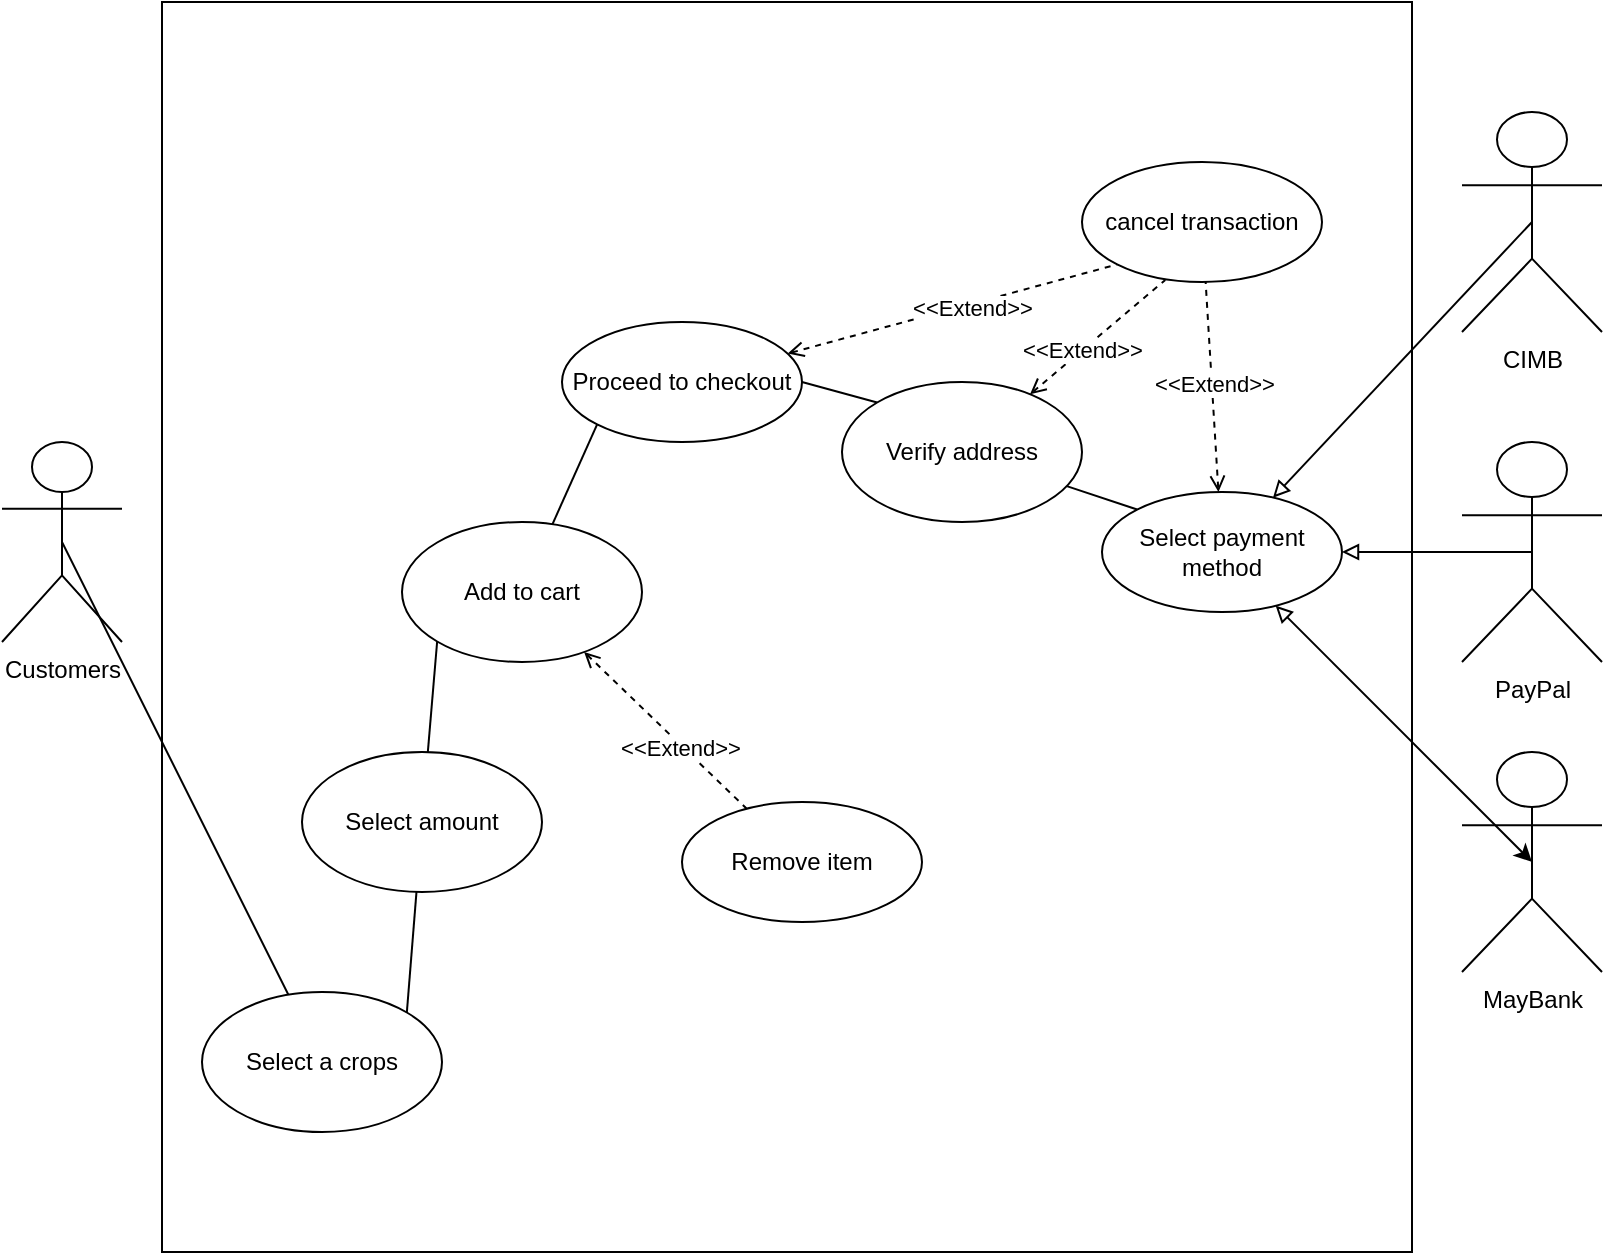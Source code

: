 <mxfile version="22.0.4" type="github" pages="2">
  <diagram name="Page-1" id="jFVgY4yOYou9wMq_OtnQ">
    <mxGraphModel dx="1050" dy="534" grid="1" gridSize="10" guides="1" tooltips="1" connect="1" arrows="1" fold="1" page="1" pageScale="1" pageWidth="850" pageHeight="1100" math="0" shadow="0">
      <root>
        <mxCell id="0" />
        <mxCell id="1" parent="0" />
        <mxCell id="rrGGKNv6e80Rq0QdDcq7-5" style="rounded=0;orthogonalLoop=1;jettySize=auto;html=1;exitX=0.5;exitY=0.5;exitDx=0;exitDy=0;exitPerimeter=0;endArrow=none;endFill=0;" edge="1" parent="1" source="rrGGKNv6e80Rq0QdDcq7-1" target="rrGGKNv6e80Rq0QdDcq7-4">
          <mxGeometry relative="1" as="geometry" />
        </mxCell>
        <mxCell id="rrGGKNv6e80Rq0QdDcq7-1" value="Customers" style="shape=umlActor;verticalLabelPosition=bottom;verticalAlign=top;html=1;outlineConnect=0;" vertex="1" parent="1">
          <mxGeometry x="10" y="395" width="60" height="100" as="geometry" />
        </mxCell>
        <mxCell id="rrGGKNv6e80Rq0QdDcq7-3" value="" style="whiteSpace=wrap;html=1;aspect=fixed;fillColor=none;" vertex="1" parent="1">
          <mxGeometry x="90" y="175" width="625" height="625" as="geometry" />
        </mxCell>
        <mxCell id="rrGGKNv6e80Rq0QdDcq7-4" value="Select a crops" style="ellipse;whiteSpace=wrap;html=1;" vertex="1" parent="1">
          <mxGeometry x="110" y="670" width="120" height="70" as="geometry" />
        </mxCell>
        <mxCell id="rrGGKNv6e80Rq0QdDcq7-9" style="rounded=0;orthogonalLoop=1;jettySize=auto;html=1;dashed=1;endArrow=none;endFill=0;startArrow=open;startFill=0;" edge="1" parent="1" source="rrGGKNv6e80Rq0QdDcq7-6" target="rrGGKNv6e80Rq0QdDcq7-8">
          <mxGeometry relative="1" as="geometry" />
        </mxCell>
        <mxCell id="23tt6sN3tSa6Yju3RPYi-6" value="&amp;lt;&amp;lt;Extend&amp;gt;&amp;gt;" style="edgeLabel;html=1;align=center;verticalAlign=middle;resizable=0;points=[];" vertex="1" connectable="0" parent="rrGGKNv6e80Rq0QdDcq7-9">
          <mxGeometry x="0.192" y="-1" relative="1" as="geometry">
            <mxPoint as="offset" />
          </mxGeometry>
        </mxCell>
        <mxCell id="rrGGKNv6e80Rq0QdDcq7-11" style="rounded=0;orthogonalLoop=1;jettySize=auto;html=1;entryX=0;entryY=1;entryDx=0;entryDy=0;endArrow=none;endFill=0;" edge="1" parent="1" source="rrGGKNv6e80Rq0QdDcq7-6" target="rrGGKNv6e80Rq0QdDcq7-10">
          <mxGeometry relative="1" as="geometry" />
        </mxCell>
        <mxCell id="rrGGKNv6e80Rq0QdDcq7-6" value="Add to cart" style="ellipse;whiteSpace=wrap;html=1;" vertex="1" parent="1">
          <mxGeometry x="210" y="435" width="120" height="70" as="geometry" />
        </mxCell>
        <mxCell id="rrGGKNv6e80Rq0QdDcq7-7" style="rounded=0;orthogonalLoop=1;jettySize=auto;html=1;exitX=1;exitY=0;exitDx=0;exitDy=0;endArrow=none;endFill=0;" edge="1" parent="1" source="rrGGKNv6e80Rq0QdDcq7-4" target="rrGGKNv6e80Rq0QdDcq7-29">
          <mxGeometry relative="1" as="geometry" />
        </mxCell>
        <mxCell id="rrGGKNv6e80Rq0QdDcq7-8" value="Remove item" style="ellipse;whiteSpace=wrap;html=1;" vertex="1" parent="1">
          <mxGeometry x="350" y="575" width="120" height="60" as="geometry" />
        </mxCell>
        <mxCell id="rrGGKNv6e80Rq0QdDcq7-13" style="rounded=0;orthogonalLoop=1;jettySize=auto;html=1;exitX=1;exitY=0.5;exitDx=0;exitDy=0;entryX=0;entryY=0;entryDx=0;entryDy=0;endArrow=none;endFill=0;" edge="1" parent="1" source="rrGGKNv6e80Rq0QdDcq7-10" target="rrGGKNv6e80Rq0QdDcq7-32">
          <mxGeometry relative="1" as="geometry" />
        </mxCell>
        <mxCell id="rrGGKNv6e80Rq0QdDcq7-27" style="rounded=0;orthogonalLoop=1;jettySize=auto;html=1;entryX=0;entryY=1;entryDx=0;entryDy=0;dashed=1;startArrow=open;startFill=0;endArrow=none;endFill=0;" edge="1" parent="1" source="rrGGKNv6e80Rq0QdDcq7-10" target="rrGGKNv6e80Rq0QdDcq7-26">
          <mxGeometry relative="1" as="geometry" />
        </mxCell>
        <mxCell id="23tt6sN3tSa6Yju3RPYi-3" value="&amp;lt;&amp;lt;Extend&amp;gt;&amp;gt;" style="edgeLabel;html=1;align=center;verticalAlign=middle;resizable=0;points=[];" vertex="1" connectable="0" parent="rrGGKNv6e80Rq0QdDcq7-27">
          <mxGeometry x="0.108" y="-2" relative="1" as="geometry">
            <mxPoint as="offset" />
          </mxGeometry>
        </mxCell>
        <mxCell id="rrGGKNv6e80Rq0QdDcq7-10" value="Proceed to checkout" style="ellipse;whiteSpace=wrap;html=1;" vertex="1" parent="1">
          <mxGeometry x="290" y="335" width="120" height="60" as="geometry" />
        </mxCell>
        <mxCell id="rrGGKNv6e80Rq0QdDcq7-23" style="rounded=0;orthogonalLoop=1;jettySize=auto;html=1;entryX=0.5;entryY=0.5;entryDx=0;entryDy=0;entryPerimeter=0;startArrow=block;startFill=0;endArrow=none;endFill=0;" edge="1" parent="1" source="rrGGKNv6e80Rq0QdDcq7-12" target="rrGGKNv6e80Rq0QdDcq7-14">
          <mxGeometry relative="1" as="geometry" />
        </mxCell>
        <mxCell id="rrGGKNv6e80Rq0QdDcq7-28" style="rounded=0;orthogonalLoop=1;jettySize=auto;html=1;dashed=1;endArrow=none;endFill=0;startArrow=open;startFill=0;" edge="1" parent="1" source="rrGGKNv6e80Rq0QdDcq7-12" target="rrGGKNv6e80Rq0QdDcq7-26">
          <mxGeometry relative="1" as="geometry" />
        </mxCell>
        <mxCell id="23tt6sN3tSa6Yju3RPYi-5" value="&amp;lt;&amp;lt;Extend&amp;gt;&amp;gt;" style="edgeLabel;html=1;align=center;verticalAlign=middle;resizable=0;points=[];" vertex="1" connectable="0" parent="rrGGKNv6e80Rq0QdDcq7-28">
          <mxGeometry x="0.039" y="-1" relative="1" as="geometry">
            <mxPoint as="offset" />
          </mxGeometry>
        </mxCell>
        <mxCell id="rrGGKNv6e80Rq0QdDcq7-12" value="Select payment method" style="ellipse;whiteSpace=wrap;html=1;" vertex="1" parent="1">
          <mxGeometry x="560" y="420" width="120" height="60" as="geometry" />
        </mxCell>
        <mxCell id="rrGGKNv6e80Rq0QdDcq7-14" value="CIMB" style="shape=umlActor;verticalLabelPosition=bottom;verticalAlign=top;html=1;outlineConnect=0;" vertex="1" parent="1">
          <mxGeometry x="740" y="230" width="70" height="110" as="geometry" />
        </mxCell>
        <mxCell id="rrGGKNv6e80Rq0QdDcq7-15" value="PayPal" style="shape=umlActor;verticalLabelPosition=bottom;verticalAlign=top;html=1;outlineConnect=0;" vertex="1" parent="1">
          <mxGeometry x="740" y="395" width="70" height="110" as="geometry" />
        </mxCell>
        <mxCell id="rrGGKNv6e80Rq0QdDcq7-16" value="MayBank" style="shape=umlActor;verticalLabelPosition=bottom;verticalAlign=top;html=1;outlineConnect=0;" vertex="1" parent="1">
          <mxGeometry x="740" y="550" width="70" height="110" as="geometry" />
        </mxCell>
        <mxCell id="rrGGKNv6e80Rq0QdDcq7-24" style="rounded=0;orthogonalLoop=1;jettySize=auto;html=1;entryX=0.5;entryY=0.5;entryDx=0;entryDy=0;entryPerimeter=0;startArrow=block;startFill=0;endArrow=none;endFill=0;" edge="1" parent="1" source="rrGGKNv6e80Rq0QdDcq7-12" target="rrGGKNv6e80Rq0QdDcq7-15">
          <mxGeometry relative="1" as="geometry" />
        </mxCell>
        <mxCell id="rrGGKNv6e80Rq0QdDcq7-25" style="rounded=0;orthogonalLoop=1;jettySize=auto;html=1;entryX=0.5;entryY=0.5;entryDx=0;entryDy=0;entryPerimeter=0;startArrow=block;startFill=0;" edge="1" parent="1" source="rrGGKNv6e80Rq0QdDcq7-12" target="rrGGKNv6e80Rq0QdDcq7-16">
          <mxGeometry relative="1" as="geometry" />
        </mxCell>
        <mxCell id="rrGGKNv6e80Rq0QdDcq7-26" value="cancel transaction" style="ellipse;whiteSpace=wrap;html=1;" vertex="1" parent="1">
          <mxGeometry x="550" y="255" width="120" height="60" as="geometry" />
        </mxCell>
        <mxCell id="rrGGKNv6e80Rq0QdDcq7-31" style="rounded=0;orthogonalLoop=1;jettySize=auto;html=1;entryX=0;entryY=1;entryDx=0;entryDy=0;endArrow=none;endFill=0;" edge="1" parent="1" source="rrGGKNv6e80Rq0QdDcq7-29" target="rrGGKNv6e80Rq0QdDcq7-6">
          <mxGeometry relative="1" as="geometry" />
        </mxCell>
        <mxCell id="rrGGKNv6e80Rq0QdDcq7-29" value="Select amount" style="ellipse;whiteSpace=wrap;html=1;" vertex="1" parent="1">
          <mxGeometry x="160" y="550" width="120" height="70" as="geometry" />
        </mxCell>
        <mxCell id="rrGGKNv6e80Rq0QdDcq7-33" style="rounded=0;orthogonalLoop=1;jettySize=auto;html=1;entryX=0;entryY=0;entryDx=0;entryDy=0;endArrow=none;endFill=0;" edge="1" parent="1" source="rrGGKNv6e80Rq0QdDcq7-32" target="rrGGKNv6e80Rq0QdDcq7-12">
          <mxGeometry relative="1" as="geometry" />
        </mxCell>
        <mxCell id="rrGGKNv6e80Rq0QdDcq7-32" value="Verify address" style="ellipse;whiteSpace=wrap;html=1;" vertex="1" parent="1">
          <mxGeometry x="430" y="365" width="120" height="70" as="geometry" />
        </mxCell>
        <mxCell id="rrGGKNv6e80Rq0QdDcq7-34" style="rounded=0;orthogonalLoop=1;jettySize=auto;html=1;entryX=0.347;entryY=0.983;entryDx=0;entryDy=0;entryPerimeter=0;dashed=1;endArrow=none;endFill=0;startArrow=open;startFill=0;" edge="1" parent="1" source="rrGGKNv6e80Rq0QdDcq7-32" target="rrGGKNv6e80Rq0QdDcq7-26">
          <mxGeometry relative="1" as="geometry" />
        </mxCell>
        <mxCell id="23tt6sN3tSa6Yju3RPYi-4" value="&amp;lt;&amp;lt;Extend&amp;gt;&amp;gt;" style="edgeLabel;html=1;align=center;verticalAlign=middle;resizable=0;points=[];" vertex="1" connectable="0" parent="rrGGKNv6e80Rq0QdDcq7-34">
          <mxGeometry x="-0.237" relative="1" as="geometry">
            <mxPoint as="offset" />
          </mxGeometry>
        </mxCell>
      </root>
    </mxGraphModel>
  </diagram>
  <diagram id="Y1OVrd5-b86H1XQFO_Gn" name="Page-2">
    <mxGraphModel dx="1050" dy="534" grid="1" gridSize="10" guides="1" tooltips="1" connect="1" arrows="1" fold="1" page="1" pageScale="1" pageWidth="850" pageHeight="1100" math="0" shadow="0">
      <root>
        <mxCell id="0" />
        <mxCell id="1" parent="0" />
        <mxCell id="ME70r_J-RD8tfL49YNoI-9" style="rounded=0;orthogonalLoop=1;jettySize=auto;html=1;entryX=0;entryY=0;entryDx=0;entryDy=0;exitX=0.5;exitY=0.5;exitDx=0;exitDy=0;exitPerimeter=0;endArrow=none;endFill=0;" edge="1" parent="1" source="ME70r_J-RD8tfL49YNoI-1" target="ME70r_J-RD8tfL49YNoI-8">
          <mxGeometry relative="1" as="geometry" />
        </mxCell>
        <mxCell id="ME70r_J-RD8tfL49YNoI-14" style="rounded=0;orthogonalLoop=1;jettySize=auto;html=1;exitX=0.5;exitY=0.5;exitDx=0;exitDy=0;exitPerimeter=0;endArrow=none;endFill=0;" edge="1" parent="1" source="ME70r_J-RD8tfL49YNoI-1" target="ME70r_J-RD8tfL49YNoI-5">
          <mxGeometry relative="1" as="geometry" />
        </mxCell>
        <mxCell id="ME70r_J-RD8tfL49YNoI-1" value="Farmer" style="shape=umlActor;verticalLabelPosition=bottom;verticalAlign=top;html=1;outlineConnect=0;" vertex="1" parent="1">
          <mxGeometry x="10" y="540" width="60" height="100" as="geometry" />
        </mxCell>
        <mxCell id="ME70r_J-RD8tfL49YNoI-4" value="" style="whiteSpace=wrap;html=1;aspect=fixed;fillColor=none;" vertex="1" parent="1">
          <mxGeometry x="70" y="310" width="650" height="650" as="geometry" />
        </mxCell>
        <mxCell id="ME70r_J-RD8tfL49YNoI-16" style="rounded=0;orthogonalLoop=1;jettySize=auto;html=1;endArrow=none;endFill=0;dashed=1;startArrow=open;startFill=0;" edge="1" parent="1" source="ME70r_J-RD8tfL49YNoI-5" target="ME70r_J-RD8tfL49YNoI-7">
          <mxGeometry relative="1" as="geometry" />
        </mxCell>
        <mxCell id="ME70r_J-RD8tfL49YNoI-22" value="&amp;lt;&amp;lt;Extend&amp;gt;&amp;gt;" style="edgeLabel;html=1;align=center;verticalAlign=middle;resizable=0;points=[];" vertex="1" connectable="0" parent="ME70r_J-RD8tfL49YNoI-16">
          <mxGeometry x="0.018" y="-2" relative="1" as="geometry">
            <mxPoint as="offset" />
          </mxGeometry>
        </mxCell>
        <mxCell id="ME70r_J-RD8tfL49YNoI-29" style="rounded=0;orthogonalLoop=1;jettySize=auto;html=1;entryX=0.5;entryY=1;entryDx=0;entryDy=0;dashed=1;endArrow=none;endFill=0;startArrow=open;startFill=0;" edge="1" parent="1" source="ME70r_J-RD8tfL49YNoI-5" target="ME70r_J-RD8tfL49YNoI-28">
          <mxGeometry relative="1" as="geometry" />
        </mxCell>
        <mxCell id="ME70r_J-RD8tfL49YNoI-30" value="&amp;lt;&amp;lt;Extend&amp;gt;&amp;gt;" style="edgeLabel;html=1;align=center;verticalAlign=middle;resizable=0;points=[];" vertex="1" connectable="0" parent="ME70r_J-RD8tfL49YNoI-29">
          <mxGeometry x="0.05" y="-1" relative="1" as="geometry">
            <mxPoint as="offset" />
          </mxGeometry>
        </mxCell>
        <mxCell id="ME70r_J-RD8tfL49YNoI-37" style="rounded=0;orthogonalLoop=1;jettySize=auto;html=1;exitX=0.976;exitY=0.352;exitDx=0;exitDy=0;entryX=0.5;entryY=0.5;entryDx=0;entryDy=0;entryPerimeter=0;endArrow=none;endFill=0;exitPerimeter=0;" edge="1" parent="1" source="ME70r_J-RD8tfL49YNoI-5" target="ME70r_J-RD8tfL49YNoI-39">
          <mxGeometry relative="1" as="geometry">
            <mxPoint x="760" y="495" as="targetPoint" />
          </mxGeometry>
        </mxCell>
        <mxCell id="ME70r_J-RD8tfL49YNoI-5" value="Crop information" style="ellipse;whiteSpace=wrap;html=1;" vertex="1" parent="1">
          <mxGeometry x="190" y="450" width="150" height="90" as="geometry" />
        </mxCell>
        <mxCell id="ME70r_J-RD8tfL49YNoI-6" value="Provide Photos" style="ellipse;whiteSpace=wrap;html=1;" vertex="1" parent="1">
          <mxGeometry x="80" y="370" width="100" height="60" as="geometry" />
        </mxCell>
        <mxCell id="ME70r_J-RD8tfL49YNoI-19" style="rounded=0;orthogonalLoop=1;jettySize=auto;html=1;exitX=1;exitY=1;exitDx=0;exitDy=0;dashed=1;endArrow=block;endFill=1;" edge="1" parent="1" source="ME70r_J-RD8tfL49YNoI-15">
          <mxGeometry relative="1" as="geometry">
            <mxPoint x="536" y="680" as="targetPoint" />
          </mxGeometry>
        </mxCell>
        <mxCell id="ME70r_J-RD8tfL49YNoI-20" value="&amp;lt;&amp;lt;include&amp;gt;&amp;gt;" style="edgeLabel;html=1;align=center;verticalAlign=middle;resizable=0;points=[];" vertex="1" connectable="0" parent="ME70r_J-RD8tfL49YNoI-19">
          <mxGeometry x="-0.19" y="-1" relative="1" as="geometry">
            <mxPoint as="offset" />
          </mxGeometry>
        </mxCell>
        <mxCell id="ME70r_J-RD8tfL49YNoI-7" value="provide stock information" style="ellipse;whiteSpace=wrap;html=1;" vertex="1" parent="1">
          <mxGeometry x="150" y="580" width="100" height="60" as="geometry" />
        </mxCell>
        <mxCell id="ME70r_J-RD8tfL49YNoI-11" style="rounded=0;orthogonalLoop=1;jettySize=auto;html=1;entryX=0;entryY=0.5;entryDx=0;entryDy=0;dashed=1;endArrow=block;endFill=1;" edge="1" parent="1" source="ME70r_J-RD8tfL49YNoI-8" target="ME70r_J-RD8tfL49YNoI-10">
          <mxGeometry relative="1" as="geometry" />
        </mxCell>
        <mxCell id="ME70r_J-RD8tfL49YNoI-13" value="&amp;lt;&amp;lt;Include&amp;gt;&amp;gt;" style="edgeLabel;html=1;align=center;verticalAlign=middle;resizable=0;points=[];" vertex="1" connectable="0" parent="ME70r_J-RD8tfL49YNoI-11">
          <mxGeometry x="-0.153" y="-2" relative="1" as="geometry">
            <mxPoint as="offset" />
          </mxGeometry>
        </mxCell>
        <mxCell id="ME70r_J-RD8tfL49YNoI-8" value="Create, delete, modify farmer account" style="ellipse;whiteSpace=wrap;html=1;" vertex="1" parent="1">
          <mxGeometry x="112.5" y="670" width="125" height="80" as="geometry" />
        </mxCell>
        <mxCell id="ME70r_J-RD8tfL49YNoI-35" style="rounded=0;orthogonalLoop=1;jettySize=auto;html=1;exitX=0.5;exitY=0;exitDx=0;exitDy=0;entryX=1;entryY=1;entryDx=0;entryDy=0;dashed=1;endArrow=none;endFill=0;startArrow=block;startFill=1;" edge="1" parent="1" source="ME70r_J-RD8tfL49YNoI-10" target="ME70r_J-RD8tfL49YNoI-31">
          <mxGeometry relative="1" as="geometry" />
        </mxCell>
        <mxCell id="ME70r_J-RD8tfL49YNoI-43" style="rounded=0;orthogonalLoop=1;jettySize=auto;html=1;entryX=1;entryY=0;entryDx=0;entryDy=0;dashed=1;endArrow=open;endFill=0;" edge="1" parent="1" source="ME70r_J-RD8tfL49YNoI-10" target="ME70r_J-RD8tfL49YNoI-42">
          <mxGeometry relative="1" as="geometry" />
        </mxCell>
        <mxCell id="On5gzTJVBt3k7onmtAnH-1" value="&amp;lt;&amp;lt;Extend&amp;gt;&amp;gt;" style="edgeLabel;html=1;align=center;verticalAlign=middle;resizable=0;points=[];" vertex="1" connectable="0" parent="ME70r_J-RD8tfL49YNoI-43">
          <mxGeometry x="-0.221" y="2" relative="1" as="geometry">
            <mxPoint as="offset" />
          </mxGeometry>
        </mxCell>
        <mxCell id="ME70r_J-RD8tfL49YNoI-10" value="Authenticate" style="ellipse;whiteSpace=wrap;html=1;" vertex="1" parent="1">
          <mxGeometry x="520" y="670" width="110" height="70" as="geometry" />
        </mxCell>
        <mxCell id="ME70r_J-RD8tfL49YNoI-18" style="rounded=0;orthogonalLoop=1;jettySize=auto;html=1;exitX=0;exitY=0;exitDx=0;exitDy=0;entryX=1;entryY=1;entryDx=0;entryDy=0;endArrow=none;endFill=0;dashed=1;startArrow=open;startFill=0;" edge="1" parent="1" source="ME70r_J-RD8tfL49YNoI-5" target="ME70r_J-RD8tfL49YNoI-6">
          <mxGeometry relative="1" as="geometry" />
        </mxCell>
        <mxCell id="ME70r_J-RD8tfL49YNoI-24" value="&amp;lt;&amp;lt;Extend&amp;gt;&amp;gt;" style="edgeLabel;html=1;align=center;verticalAlign=middle;resizable=0;points=[];" vertex="1" connectable="0" parent="ME70r_J-RD8tfL49YNoI-18">
          <mxGeometry x="0.055" y="-2" relative="1" as="geometry">
            <mxPoint as="offset" />
          </mxGeometry>
        </mxCell>
        <mxCell id="ME70r_J-RD8tfL49YNoI-15" value="Display crop operations" style="ellipse;whiteSpace=wrap;html=1;" vertex="1" parent="1">
          <mxGeometry x="290" y="580" width="100" height="60" as="geometry" />
        </mxCell>
        <mxCell id="ME70r_J-RD8tfL49YNoI-21" style="rounded=0;orthogonalLoop=1;jettySize=auto;html=1;entryX=0.664;entryY=0.981;entryDx=0;entryDy=0;entryPerimeter=0;dashed=1;endArrow=open;endFill=0;" edge="1" parent="1" source="ME70r_J-RD8tfL49YNoI-15" target="ME70r_J-RD8tfL49YNoI-5">
          <mxGeometry relative="1" as="geometry" />
        </mxCell>
        <mxCell id="ME70r_J-RD8tfL49YNoI-23" value="&amp;lt;&amp;lt;Extend&amp;gt;&amp;gt;" style="edgeLabel;html=1;align=center;verticalAlign=middle;resizable=0;points=[];" vertex="1" connectable="0" parent="ME70r_J-RD8tfL49YNoI-21">
          <mxGeometry x="-0.278" y="2" relative="1" as="geometry">
            <mxPoint as="offset" />
          </mxGeometry>
        </mxCell>
        <mxCell id="ME70r_J-RD8tfL49YNoI-26" style="rounded=0;orthogonalLoop=1;jettySize=auto;html=1;exitX=0;exitY=0.5;exitDx=0;exitDy=0;entryX=1;entryY=0;entryDx=0;entryDy=0;endArrow=open;endFill=0;dashed=1;startArrow=none;startFill=0;" edge="1" parent="1" source="ME70r_J-RD8tfL49YNoI-25" target="ME70r_J-RD8tfL49YNoI-5">
          <mxGeometry relative="1" as="geometry" />
        </mxCell>
        <mxCell id="ME70r_J-RD8tfL49YNoI-27" value="&amp;lt;&amp;lt;Extend&amp;gt;&amp;gt;" style="edgeLabel;html=1;align=center;verticalAlign=middle;resizable=0;points=[];" vertex="1" connectable="0" parent="ME70r_J-RD8tfL49YNoI-26">
          <mxGeometry x="-0.07" y="1" relative="1" as="geometry">
            <mxPoint as="offset" />
          </mxGeometry>
        </mxCell>
        <mxCell id="ME70r_J-RD8tfL49YNoI-36" style="edgeStyle=orthogonalEdgeStyle;rounded=0;orthogonalLoop=1;jettySize=auto;html=1;exitX=1;exitY=1;exitDx=0;exitDy=0;entryX=1;entryY=0;entryDx=0;entryDy=0;curved=1;dashed=1;endArrow=block;endFill=1;" edge="1" parent="1" source="ME70r_J-RD8tfL49YNoI-25" target="ME70r_J-RD8tfL49YNoI-10">
          <mxGeometry relative="1" as="geometry" />
        </mxCell>
        <mxCell id="ME70r_J-RD8tfL49YNoI-25" value="Shipping detail" style="ellipse;whiteSpace=wrap;html=1;" vertex="1" parent="1">
          <mxGeometry x="400" y="400" width="100" height="60" as="geometry" />
        </mxCell>
        <mxCell id="ME70r_J-RD8tfL49YNoI-28" value="List Price" style="ellipse;whiteSpace=wrap;html=1;" vertex="1" parent="1">
          <mxGeometry x="215" y="350" width="100" height="60" as="geometry" />
        </mxCell>
        <mxCell id="ME70r_J-RD8tfL49YNoI-32" style="rounded=0;orthogonalLoop=1;jettySize=auto;html=1;exitX=0;exitY=0;exitDx=0;exitDy=0;entryX=1;entryY=0.5;entryDx=0;entryDy=0;dashed=1;endArrow=open;endFill=0;" edge="1" parent="1" source="ME70r_J-RD8tfL49YNoI-31" target="ME70r_J-RD8tfL49YNoI-5">
          <mxGeometry relative="1" as="geometry" />
        </mxCell>
        <mxCell id="ME70r_J-RD8tfL49YNoI-34" value="&amp;lt;&amp;lt;Extend&amp;gt;&amp;gt;" style="edgeLabel;html=1;align=center;verticalAlign=middle;resizable=0;points=[];" vertex="1" connectable="0" parent="ME70r_J-RD8tfL49YNoI-32">
          <mxGeometry x="0.168" y="2" relative="1" as="geometry">
            <mxPoint as="offset" />
          </mxGeometry>
        </mxCell>
        <mxCell id="ME70r_J-RD8tfL49YNoI-31" value="Offer detail" style="ellipse;whiteSpace=wrap;html=1;" vertex="1" parent="1">
          <mxGeometry x="410" y="510" width="100" height="60" as="geometry" />
        </mxCell>
        <mxCell id="ME70r_J-RD8tfL49YNoI-39" value="Farmer Database&lt;br&gt;System" style="shape=umlActor;verticalLabelPosition=bottom;verticalAlign=top;html=1;outlineConnect=0;" vertex="1" parent="1">
          <mxGeometry x="770" y="445" width="60" height="100" as="geometry" />
        </mxCell>
        <mxCell id="ME70r_J-RD8tfL49YNoI-42" value="Error&amp;nbsp;" style="ellipse;whiteSpace=wrap;html=1;" vertex="1" parent="1">
          <mxGeometry x="425" y="780" width="120" height="80" as="geometry" />
        </mxCell>
      </root>
    </mxGraphModel>
  </diagram>
</mxfile>
